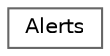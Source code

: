 digraph "Graphical Class Hierarchy"
{
 // LATEX_PDF_SIZE
  bgcolor="transparent";
  edge [fontname=Helvetica,fontsize=10,labelfontname=Helvetica,labelfontsize=10];
  node [fontname=Helvetica,fontsize=10,shape=box,height=0.2,width=0.4];
  rankdir="LR";
  Node0 [id="Node000000",label="Alerts",height=0.2,width=0.4,color="grey40", fillcolor="white", style="filled",URL="$class_alerts.html",tooltip="The Alerts class provides static methods for displaying alerts and battle alerts."];
}
